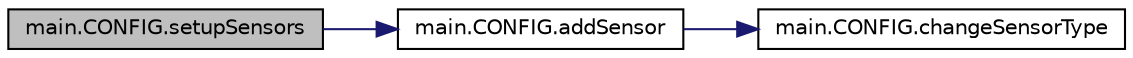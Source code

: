 digraph "main.CONFIG.setupSensors"
{
 // LATEX_PDF_SIZE
  edge [fontname="Helvetica",fontsize="10",labelfontname="Helvetica",labelfontsize="10"];
  node [fontname="Helvetica",fontsize="10",shape=record];
  rankdir="LR";
  Node1 [label="main.CONFIG.setupSensors",height=0.2,width=0.4,color="black", fillcolor="grey75", style="filled", fontcolor="black",tooltip="SENSOR SETTINGS ####."];
  Node1 -> Node2 [color="midnightblue",fontsize="10",style="solid",fontname="Helvetica"];
  Node2 [label="main.CONFIG.addSensor",height=0.2,width=0.4,color="black", fillcolor="white", style="filled",URL="$classmain_1_1_c_o_n_f_i_g.html#a045bd252423609378e21984987742ba3",tooltip=" "];
  Node2 -> Node3 [color="midnightblue",fontsize="10",style="solid",fontname="Helvetica"];
  Node3 [label="main.CONFIG.changeSensorType",height=0.2,width=0.4,color="black", fillcolor="white", style="filled",URL="$classmain_1_1_c_o_n_f_i_g.html#a29c34fea7f9ef78453d10c1b5ff7509d",tooltip=" "];
}
